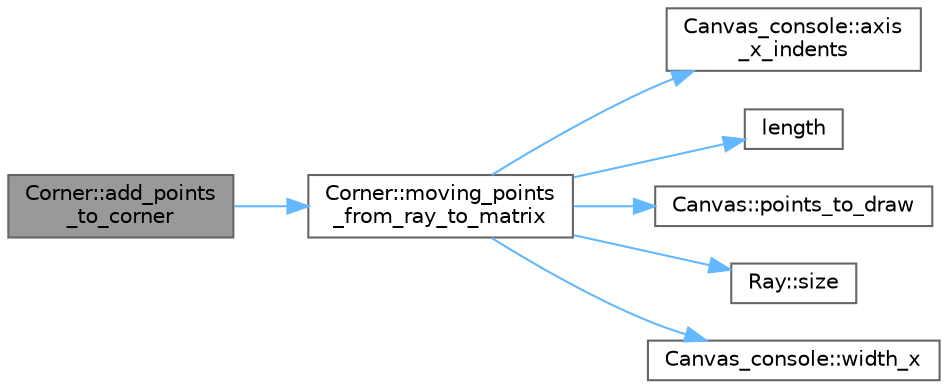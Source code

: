 digraph "Corner::add_points_to_corner"
{
 // LATEX_PDF_SIZE
  bgcolor="transparent";
  edge [fontname=Helvetica,fontsize=10,labelfontname=Helvetica,labelfontsize=10];
  node [fontname=Helvetica,fontsize=10,shape=box,height=0.2,width=0.4];
  rankdir="LR";
  Node1 [label="Corner::add_points\l_to_corner",height=0.2,width=0.4,color="gray40", fillcolor="grey60", style="filled", fontcolor="black",tooltip=" "];
  Node1 -> Node2 [color="steelblue1",style="solid"];
  Node2 [label="Corner::moving_points\l_from_ray_to_matrix",height=0.2,width=0.4,color="grey40", fillcolor="white", style="filled",URL="$class_corner.html#a90062cf79d70da1ed353e7eedf103d12",tooltip=" "];
  Node2 -> Node3 [color="steelblue1",style="solid"];
  Node3 [label="Canvas_console::axis\l_x_indents",height=0.2,width=0.4,color="grey40", fillcolor="white", style="filled",URL="$class_canvas__console.html#a415adeae61da943b0224e97016836a4f",tooltip=" "];
  Node2 -> Node4 [color="steelblue1",style="solid"];
  Node4 [label="length",height=0.2,width=0.4,color="grey40", fillcolor="white", style="filled",URL="$_point_8cpp.html#a080f7d6cc44f79a18cfd8f27fd6033ee",tooltip=" "];
  Node2 -> Node5 [color="steelblue1",style="solid"];
  Node5 [label="Canvas::points_to_draw",height=0.2,width=0.4,color="grey40", fillcolor="white", style="filled",URL="$class_canvas.html#a9318d445ee6aab6bce3cd0f386c27ca1",tooltip=" "];
  Node2 -> Node6 [color="steelblue1",style="solid"];
  Node6 [label="Ray::size",height=0.2,width=0.4,color="grey40", fillcolor="white", style="filled",URL="$class_ray.html#a5433e5f6205bb963ddb43519022553b4",tooltip=" "];
  Node2 -> Node7 [color="steelblue1",style="solid"];
  Node7 [label="Canvas_console::width_x",height=0.2,width=0.4,color="grey40", fillcolor="white", style="filled",URL="$class_canvas__console.html#a62060b26ad0f439a0b4b8b1a876c59ae",tooltip="!! not in the heirs?"];
}
